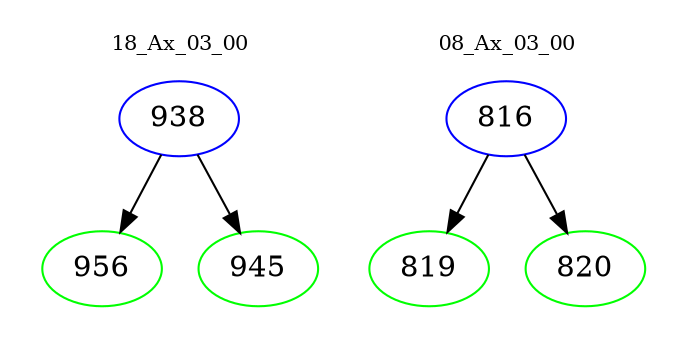 digraph{
subgraph cluster_0 {
color = white
label = "18_Ax_03_00";
fontsize=10;
T0_938 [label="938", color="blue"]
T0_938 -> T0_956 [color="black"]
T0_956 [label="956", color="green"]
T0_938 -> T0_945 [color="black"]
T0_945 [label="945", color="green"]
}
subgraph cluster_1 {
color = white
label = "08_Ax_03_00";
fontsize=10;
T1_816 [label="816", color="blue"]
T1_816 -> T1_819 [color="black"]
T1_819 [label="819", color="green"]
T1_816 -> T1_820 [color="black"]
T1_820 [label="820", color="green"]
}
}
